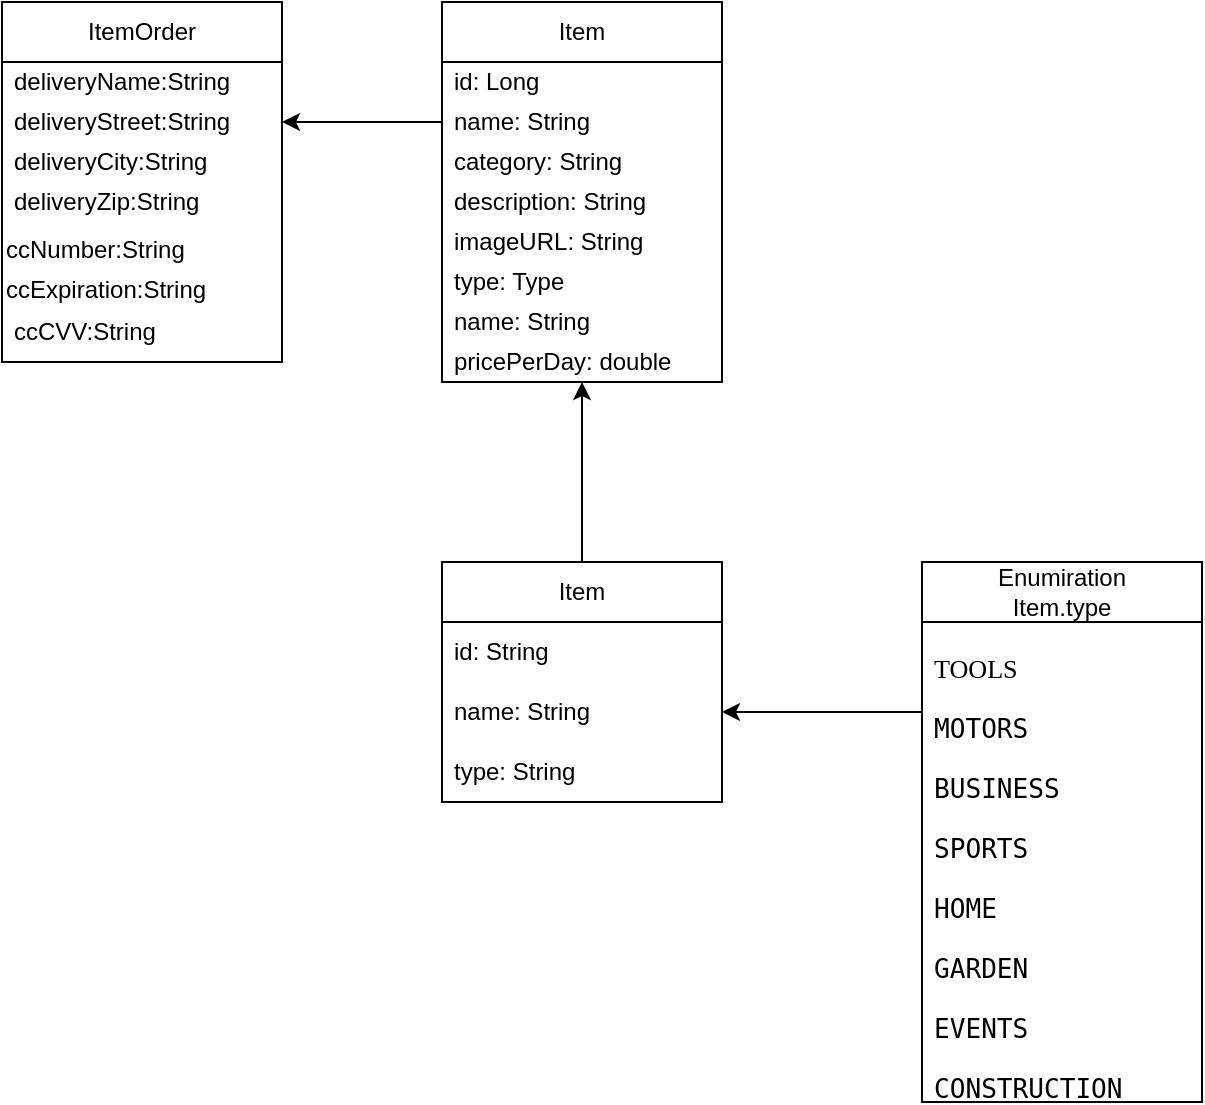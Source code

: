 <mxfile version="20.8.4" type="device"><diagram id="-A9DQHVvLC03q3qdEnz9" name="Page-1"><mxGraphModel dx="1595" dy="612" grid="1" gridSize="10" guides="1" tooltips="1" connect="1" arrows="1" fold="1" page="1" pageScale="1" pageWidth="850" pageHeight="1100" math="0" shadow="0"><root><mxCell id="0"/><mxCell id="1" parent="0"/><mxCell id="-F-FYYQqb9tAqWWuMh4a-15" value="" style="edgeStyle=orthogonalEdgeStyle;rounded=0;orthogonalLoop=1;jettySize=auto;html=1;" edge="1" parent="1" source="-F-FYYQqb9tAqWWuMh4a-1" target="-F-FYYQqb9tAqWWuMh4a-11"><mxGeometry relative="1" as="geometry"/></mxCell><mxCell id="-F-FYYQqb9tAqWWuMh4a-1" value="Item" style="swimlane;fontStyle=0;childLayout=stackLayout;horizontal=1;startSize=30;horizontalStack=0;resizeParent=1;resizeParentMax=0;resizeLast=0;collapsible=1;marginBottom=0;whiteSpace=wrap;html=1;" vertex="1" parent="1"><mxGeometry x="350" y="290" width="140" height="120" as="geometry"/></mxCell><mxCell id="-F-FYYQqb9tAqWWuMh4a-2" value="id: String" style="text;strokeColor=none;fillColor=none;align=left;verticalAlign=middle;spacingLeft=4;spacingRight=4;overflow=hidden;points=[[0,0.5],[1,0.5]];portConstraint=eastwest;rotatable=0;whiteSpace=wrap;html=1;" vertex="1" parent="-F-FYYQqb9tAqWWuMh4a-1"><mxGeometry y="30" width="140" height="30" as="geometry"/></mxCell><mxCell id="-F-FYYQqb9tAqWWuMh4a-3" value="name: String" style="text;strokeColor=none;fillColor=none;align=left;verticalAlign=middle;spacingLeft=4;spacingRight=4;overflow=hidden;points=[[0,0.5],[1,0.5]];portConstraint=eastwest;rotatable=0;whiteSpace=wrap;html=1;" vertex="1" parent="-F-FYYQqb9tAqWWuMh4a-1"><mxGeometry y="60" width="140" height="30" as="geometry"/></mxCell><mxCell id="-F-FYYQqb9tAqWWuMh4a-4" value="type: String" style="text;strokeColor=none;fillColor=none;align=left;verticalAlign=middle;spacingLeft=4;spacingRight=4;overflow=hidden;points=[[0,0.5],[1,0.5]];portConstraint=eastwest;rotatable=0;whiteSpace=wrap;html=1;" vertex="1" parent="-F-FYYQqb9tAqWWuMh4a-1"><mxGeometry y="90" width="140" height="30" as="geometry"/></mxCell><mxCell id="-F-FYYQqb9tAqWWuMh4a-10" style="edgeStyle=orthogonalEdgeStyle;rounded=0;orthogonalLoop=1;jettySize=auto;html=1;entryX=1;entryY=0.5;entryDx=0;entryDy=0;" edge="1" parent="1" source="-F-FYYQqb9tAqWWuMh4a-7" target="-F-FYYQqb9tAqWWuMh4a-3"><mxGeometry relative="1" as="geometry"/></mxCell><mxCell id="-F-FYYQqb9tAqWWuMh4a-20" value="" style="edgeStyle=orthogonalEdgeStyle;rounded=0;orthogonalLoop=1;jettySize=auto;html=1;" edge="1" parent="1" source="-F-FYYQqb9tAqWWuMh4a-11" target="-F-FYYQqb9tAqWWuMh4a-16"><mxGeometry relative="1" as="geometry"><Array as="points"><mxPoint x="280" y="70"/><mxPoint x="280" y="70"/></Array></mxGeometry></mxCell><mxCell id="-F-FYYQqb9tAqWWuMh4a-11" value="Item" style="swimlane;fontStyle=0;childLayout=stackLayout;horizontal=1;startSize=30;horizontalStack=0;resizeParent=1;resizeParentMax=0;resizeLast=0;collapsible=1;marginBottom=0;whiteSpace=wrap;html=1;" vertex="1" parent="1"><mxGeometry x="350" y="10" width="140" height="190" as="geometry"/></mxCell><mxCell id="-F-FYYQqb9tAqWWuMh4a-12" value="id: Long" style="text;strokeColor=none;fillColor=none;align=left;verticalAlign=middle;spacingLeft=4;spacingRight=4;overflow=hidden;points=[[0,0.5],[1,0.5]];portConstraint=eastwest;rotatable=0;whiteSpace=wrap;html=1;" vertex="1" parent="-F-FYYQqb9tAqWWuMh4a-11"><mxGeometry y="30" width="140" height="20" as="geometry"/></mxCell><mxCell id="-F-FYYQqb9tAqWWuMh4a-13" value="name: String" style="text;strokeColor=none;fillColor=none;align=left;verticalAlign=middle;spacingLeft=4;spacingRight=4;overflow=hidden;points=[[0,0.5],[1,0.5]];portConstraint=eastwest;rotatable=0;whiteSpace=wrap;html=1;" vertex="1" parent="-F-FYYQqb9tAqWWuMh4a-11"><mxGeometry y="50" width="140" height="20" as="geometry"/></mxCell><mxCell id="-F-FYYQqb9tAqWWuMh4a-28" value="category: String" style="text;strokeColor=none;fillColor=none;align=left;verticalAlign=middle;spacingLeft=4;spacingRight=4;overflow=hidden;points=[[0,0.5],[1,0.5]];portConstraint=eastwest;rotatable=0;whiteSpace=wrap;html=1;" vertex="1" parent="-F-FYYQqb9tAqWWuMh4a-11"><mxGeometry y="70" width="140" height="20" as="geometry"/></mxCell><mxCell id="-F-FYYQqb9tAqWWuMh4a-29" value="description: String" style="text;strokeColor=none;fillColor=none;align=left;verticalAlign=middle;spacingLeft=4;spacingRight=4;overflow=hidden;points=[[0,0.5],[1,0.5]];portConstraint=eastwest;rotatable=0;whiteSpace=wrap;html=1;" vertex="1" parent="-F-FYYQqb9tAqWWuMh4a-11"><mxGeometry y="90" width="140" height="20" as="geometry"/></mxCell><mxCell id="-F-FYYQqb9tAqWWuMh4a-30" value="imageURL: String" style="text;strokeColor=none;fillColor=none;align=left;verticalAlign=middle;spacingLeft=4;spacingRight=4;overflow=hidden;points=[[0,0.5],[1,0.5]];portConstraint=eastwest;rotatable=0;whiteSpace=wrap;html=1;" vertex="1" parent="-F-FYYQqb9tAqWWuMh4a-11"><mxGeometry y="110" width="140" height="20" as="geometry"/></mxCell><mxCell id="-F-FYYQqb9tAqWWuMh4a-14" value="type: Type" style="text;strokeColor=none;fillColor=none;align=left;verticalAlign=middle;spacingLeft=4;spacingRight=4;overflow=hidden;points=[[0,0.5],[1,0.5]];portConstraint=eastwest;rotatable=0;whiteSpace=wrap;html=1;" vertex="1" parent="-F-FYYQqb9tAqWWuMh4a-11"><mxGeometry y="130" width="140" height="20" as="geometry"/></mxCell><mxCell id="-F-FYYQqb9tAqWWuMh4a-31" value="name: String" style="text;strokeColor=none;fillColor=none;align=left;verticalAlign=middle;spacingLeft=4;spacingRight=4;overflow=hidden;points=[[0,0.5],[1,0.5]];portConstraint=eastwest;rotatable=0;whiteSpace=wrap;html=1;" vertex="1" parent="-F-FYYQqb9tAqWWuMh4a-11"><mxGeometry y="150" width="140" height="20" as="geometry"/></mxCell><mxCell id="-F-FYYQqb9tAqWWuMh4a-27" value="pricePerDay: double" style="text;strokeColor=none;fillColor=none;align=left;verticalAlign=middle;spacingLeft=4;spacingRight=4;overflow=hidden;points=[[0,0.5],[1,0.5]];portConstraint=eastwest;rotatable=0;whiteSpace=wrap;html=1;" vertex="1" parent="-F-FYYQqb9tAqWWuMh4a-11"><mxGeometry y="170" width="140" height="20" as="geometry"/></mxCell><mxCell id="-F-FYYQqb9tAqWWuMh4a-16" value="ItemOrder" style="swimlane;fontStyle=0;childLayout=stackLayout;horizontal=1;startSize=30;horizontalStack=0;resizeParent=1;resizeParentMax=0;resizeLast=0;collapsible=1;marginBottom=0;whiteSpace=wrap;html=1;" vertex="1" parent="1"><mxGeometry x="130" y="10" width="140" height="180" as="geometry"/></mxCell><mxCell id="-F-FYYQqb9tAqWWuMh4a-17" value="deliveryName:String" style="text;strokeColor=none;fillColor=none;align=left;verticalAlign=middle;spacingLeft=4;spacingRight=4;overflow=hidden;points=[[0,0.5],[1,0.5]];portConstraint=eastwest;rotatable=0;whiteSpace=wrap;html=1;" vertex="1" parent="-F-FYYQqb9tAqWWuMh4a-16"><mxGeometry y="30" width="140" height="20" as="geometry"/></mxCell><mxCell id="-F-FYYQqb9tAqWWuMh4a-18" value="deliveryStreet:String" style="text;strokeColor=none;fillColor=none;align=left;verticalAlign=middle;spacingLeft=4;spacingRight=4;overflow=hidden;points=[[0,0.5],[1,0.5]];portConstraint=eastwest;rotatable=0;whiteSpace=wrap;html=1;" vertex="1" parent="-F-FYYQqb9tAqWWuMh4a-16"><mxGeometry y="50" width="140" height="20" as="geometry"/></mxCell><mxCell id="-F-FYYQqb9tAqWWuMh4a-22" value="deliveryCity:String" style="text;strokeColor=none;fillColor=none;align=left;verticalAlign=middle;spacingLeft=4;spacingRight=4;overflow=hidden;points=[[0,0.5],[1,0.5]];portConstraint=eastwest;rotatable=0;whiteSpace=wrap;html=1;" vertex="1" parent="-F-FYYQqb9tAqWWuMh4a-16"><mxGeometry y="70" width="140" height="20" as="geometry"/></mxCell><mxCell id="-F-FYYQqb9tAqWWuMh4a-23" value="deliveryZip:String" style="text;strokeColor=none;fillColor=none;align=left;verticalAlign=middle;spacingLeft=4;spacingRight=4;overflow=hidden;points=[[0,0.5],[1,0.5]];portConstraint=eastwest;rotatable=0;whiteSpace=wrap;html=1;" vertex="1" parent="-F-FYYQqb9tAqWWuMh4a-16"><mxGeometry y="90" width="140" height="20" as="geometry"/></mxCell><mxCell id="-F-FYYQqb9tAqWWuMh4a-24" value="ccNumber:String" style="text;whiteSpace=wrap;html=1;" vertex="1" parent="-F-FYYQqb9tAqWWuMh4a-16"><mxGeometry y="110" width="140" height="20" as="geometry"/></mxCell><mxCell id="-F-FYYQqb9tAqWWuMh4a-25" value="ccExpiration:String" style="text;whiteSpace=wrap;html=1;" vertex="1" parent="-F-FYYQqb9tAqWWuMh4a-16"><mxGeometry y="130" width="140" height="20" as="geometry"/></mxCell><mxCell id="-F-FYYQqb9tAqWWuMh4a-19" value="ccCVV:String" style="text;strokeColor=none;fillColor=none;align=left;verticalAlign=middle;spacingLeft=4;spacingRight=4;overflow=hidden;points=[[0,0.5],[1,0.5]];portConstraint=eastwest;rotatable=0;whiteSpace=wrap;html=1;" vertex="1" parent="-F-FYYQqb9tAqWWuMh4a-16"><mxGeometry y="150" width="140" height="30" as="geometry"/></mxCell><mxCell id="-F-FYYQqb9tAqWWuMh4a-5" value="Enumiration&lt;br&gt;Item.type" style="swimlane;fontStyle=0;childLayout=stackLayout;horizontal=1;startSize=30;horizontalStack=0;resizeParent=1;resizeParentMax=0;resizeLast=0;collapsible=1;marginBottom=0;whiteSpace=wrap;html=1;" vertex="1" parent="1"><mxGeometry x="590" y="290" width="140" height="270" as="geometry"/></mxCell><mxCell id="-F-FYYQqb9tAqWWuMh4a-6" value="&lt;p style=&quot;font-size: 9.8pt;&quot;&gt;&lt;font face=&quot;Times New Roman&quot;&gt;TOOLS&lt;/font&gt;&lt;/p&gt;" style="text;strokeColor=none;fillColor=none;align=left;verticalAlign=middle;spacingLeft=4;spacingRight=4;overflow=hidden;points=[[0,0.5],[1,0.5]];portConstraint=eastwest;rotatable=0;whiteSpace=wrap;html=1;fontColor=#000000;labelBackgroundColor=default;" vertex="1" parent="-F-FYYQqb9tAqWWuMh4a-5"><mxGeometry y="30" width="140" height="30" as="geometry"/></mxCell><mxCell id="-F-FYYQqb9tAqWWuMh4a-7" value="&lt;pre style=&quot;font-family: &amp;quot;JetBrains Mono&amp;quot;, monospace; font-size: 9.8pt;&quot;&gt;&lt;pre style=&quot;font-family: &amp;quot;JetBrains Mono&amp;quot;, monospace; font-size: 9.8pt;&quot;&gt;MOTORS&lt;/pre&gt;&lt;/pre&gt;" style="text;strokeColor=none;fillColor=none;align=left;verticalAlign=middle;spacingLeft=4;spacingRight=4;overflow=hidden;points=[[0,0.5],[1,0.5]];portConstraint=eastwest;rotatable=0;whiteSpace=wrap;html=1;fontColor=#000000;labelBackgroundColor=default;" vertex="1" parent="-F-FYYQqb9tAqWWuMh4a-5"><mxGeometry y="60" width="140" height="30" as="geometry"/></mxCell><mxCell id="-F-FYYQqb9tAqWWuMh4a-34" value="&lt;pre style=&quot;border-color: var(--border-color); font-style: normal; font-variant-ligatures: normal; font-variant-caps: normal; font-weight: 400; letter-spacing: normal; orphans: 2; text-align: left; text-indent: 0px; text-transform: none; widows: 2; word-spacing: 0px; -webkit-text-stroke-width: 0px; text-decoration-thickness: initial; text-decoration-style: initial; text-decoration-color: initial; font-family: &amp;quot;JetBrains Mono&amp;quot;, monospace; font-size: 9.8pt;&quot;&gt;&lt;pre style=&quot;font-family: &amp;quot;JetBrains Mono&amp;quot;, monospace; font-size: 9.8pt;&quot;&gt;BUSINESS&lt;/pre&gt;&lt;/pre&gt;" style="text;strokeColor=none;fillColor=none;align=left;verticalAlign=middle;spacingLeft=4;spacingRight=4;overflow=hidden;points=[[0,0.5],[1,0.5]];portConstraint=eastwest;rotatable=0;whiteSpace=wrap;html=1;fontColor=#000000;labelBackgroundColor=default;" vertex="1" parent="-F-FYYQqb9tAqWWuMh4a-5"><mxGeometry y="90" width="140" height="30" as="geometry"/></mxCell><mxCell id="-F-FYYQqb9tAqWWuMh4a-8" value="&lt;pre style=&quot;border-color: var(--border-color); font-style: normal; font-variant-ligatures: normal; font-variant-caps: normal; font-weight: 400; letter-spacing: normal; orphans: 2; text-align: left; text-indent: 0px; text-transform: none; widows: 2; word-spacing: 0px; -webkit-text-stroke-width: 0px; text-decoration-thickness: initial; text-decoration-style: initial; text-decoration-color: initial; font-family: &amp;quot;JetBrains Mono&amp;quot;, monospace; font-size: 9.8pt;&quot;&gt;&lt;pre style=&quot;font-family: &amp;quot;JetBrains Mono&amp;quot;, monospace; font-size: 9.8pt;&quot;&gt;SPORTS&lt;/pre&gt;&lt;/pre&gt;" style="text;strokeColor=none;fillColor=none;align=left;verticalAlign=middle;spacingLeft=4;spacingRight=4;overflow=hidden;points=[[0,0.5],[1,0.5]];portConstraint=eastwest;rotatable=0;whiteSpace=wrap;html=1;fontColor=#000000;labelBackgroundColor=default;" vertex="1" parent="-F-FYYQqb9tAqWWuMh4a-5"><mxGeometry y="120" width="140" height="30" as="geometry"/></mxCell><mxCell id="-F-FYYQqb9tAqWWuMh4a-36" value="&lt;pre style=&quot;border-color: var(--border-color); font-style: normal; font-variant-ligatures: normal; font-variant-caps: normal; font-weight: 400; letter-spacing: normal; orphans: 2; text-align: left; text-indent: 0px; text-transform: none; widows: 2; word-spacing: 0px; -webkit-text-stroke-width: 0px; text-decoration-thickness: initial; text-decoration-style: initial; text-decoration-color: initial; font-family: &amp;quot;JetBrains Mono&amp;quot;, monospace; font-size: 9.8pt;&quot;&gt;&lt;pre style=&quot;font-family: &amp;quot;JetBrains Mono&amp;quot;, monospace; font-size: 9.8pt;&quot;&gt;HOME&lt;/pre&gt;&lt;/pre&gt;" style="text;strokeColor=none;fillColor=none;align=left;verticalAlign=middle;spacingLeft=4;spacingRight=4;overflow=hidden;points=[[0,0.5],[1,0.5]];portConstraint=eastwest;rotatable=0;whiteSpace=wrap;html=1;fontColor=#000000;labelBackgroundColor=default;" vertex="1" parent="-F-FYYQqb9tAqWWuMh4a-5"><mxGeometry y="150" width="140" height="30" as="geometry"/></mxCell><mxCell id="-F-FYYQqb9tAqWWuMh4a-37" value="&lt;pre style=&quot;border-color: var(--border-color); font-style: normal; font-variant-ligatures: normal; font-variant-caps: normal; font-weight: 400; letter-spacing: normal; orphans: 2; text-align: left; text-indent: 0px; text-transform: none; widows: 2; word-spacing: 0px; -webkit-text-stroke-width: 0px; text-decoration-thickness: initial; text-decoration-style: initial; text-decoration-color: initial; font-family: &amp;quot;JetBrains Mono&amp;quot;, monospace; font-size: 9.8pt;&quot;&gt;&lt;pre style=&quot;font-family: &amp;quot;JetBrains Mono&amp;quot;, monospace; font-size: 9.8pt;&quot;&gt;GARDEN&lt;/pre&gt;&lt;/pre&gt;" style="text;strokeColor=none;fillColor=none;align=left;verticalAlign=middle;spacingLeft=4;spacingRight=4;overflow=hidden;points=[[0,0.5],[1,0.5]];portConstraint=eastwest;rotatable=0;whiteSpace=wrap;html=1;fontColor=#000000;labelBackgroundColor=default;" vertex="1" parent="-F-FYYQqb9tAqWWuMh4a-5"><mxGeometry y="180" width="140" height="30" as="geometry"/></mxCell><mxCell id="-F-FYYQqb9tAqWWuMh4a-38" value="&lt;pre style=&quot;border-color: var(--border-color); font-style: normal; font-variant-ligatures: normal; font-variant-caps: normal; font-weight: 400; letter-spacing: normal; orphans: 2; text-align: left; text-indent: 0px; text-transform: none; widows: 2; word-spacing: 0px; -webkit-text-stroke-width: 0px; text-decoration-thickness: initial; text-decoration-style: initial; text-decoration-color: initial; font-family: &amp;quot;JetBrains Mono&amp;quot;, monospace; font-size: 9.8pt;&quot;&gt;&lt;pre style=&quot;font-family: &amp;quot;JetBrains Mono&amp;quot;, monospace; font-size: 9.8pt;&quot;&gt;EVENTS&lt;/pre&gt;&lt;/pre&gt;" style="text;strokeColor=none;fillColor=none;align=left;verticalAlign=middle;spacingLeft=4;spacingRight=4;overflow=hidden;points=[[0,0.5],[1,0.5]];portConstraint=eastwest;rotatable=0;whiteSpace=wrap;html=1;fontColor=#000000;labelBackgroundColor=default;" vertex="1" parent="-F-FYYQqb9tAqWWuMh4a-5"><mxGeometry y="210" width="140" height="30" as="geometry"/></mxCell><mxCell id="-F-FYYQqb9tAqWWuMh4a-35" value="&lt;pre style=&quot;border-color: var(--border-color); font-style: normal; font-variant-ligatures: normal; font-variant-caps: normal; font-weight: 400; letter-spacing: normal; orphans: 2; text-align: left; text-indent: 0px; text-transform: none; widows: 2; word-spacing: 0px; -webkit-text-stroke-width: 0px; text-decoration-thickness: initial; text-decoration-style: initial; text-decoration-color: initial; font-family: &amp;quot;JetBrains Mono&amp;quot;, monospace; font-size: 9.8pt;&quot;&gt;&lt;pre style=&quot;font-family: &amp;quot;JetBrains Mono&amp;quot;, monospace; font-size: 9.8pt;&quot;&gt;CONSTRUCTION&lt;/pre&gt;&lt;/pre&gt;" style="text;strokeColor=none;fillColor=none;align=left;verticalAlign=middle;spacingLeft=4;spacingRight=4;overflow=hidden;points=[[0,0.5],[1,0.5]];portConstraint=eastwest;rotatable=0;whiteSpace=wrap;html=1;fontColor=#000000;labelBackgroundColor=default;" vertex="1" parent="-F-FYYQqb9tAqWWuMh4a-5"><mxGeometry y="240" width="140" height="30" as="geometry"/></mxCell></root></mxGraphModel></diagram></mxfile>